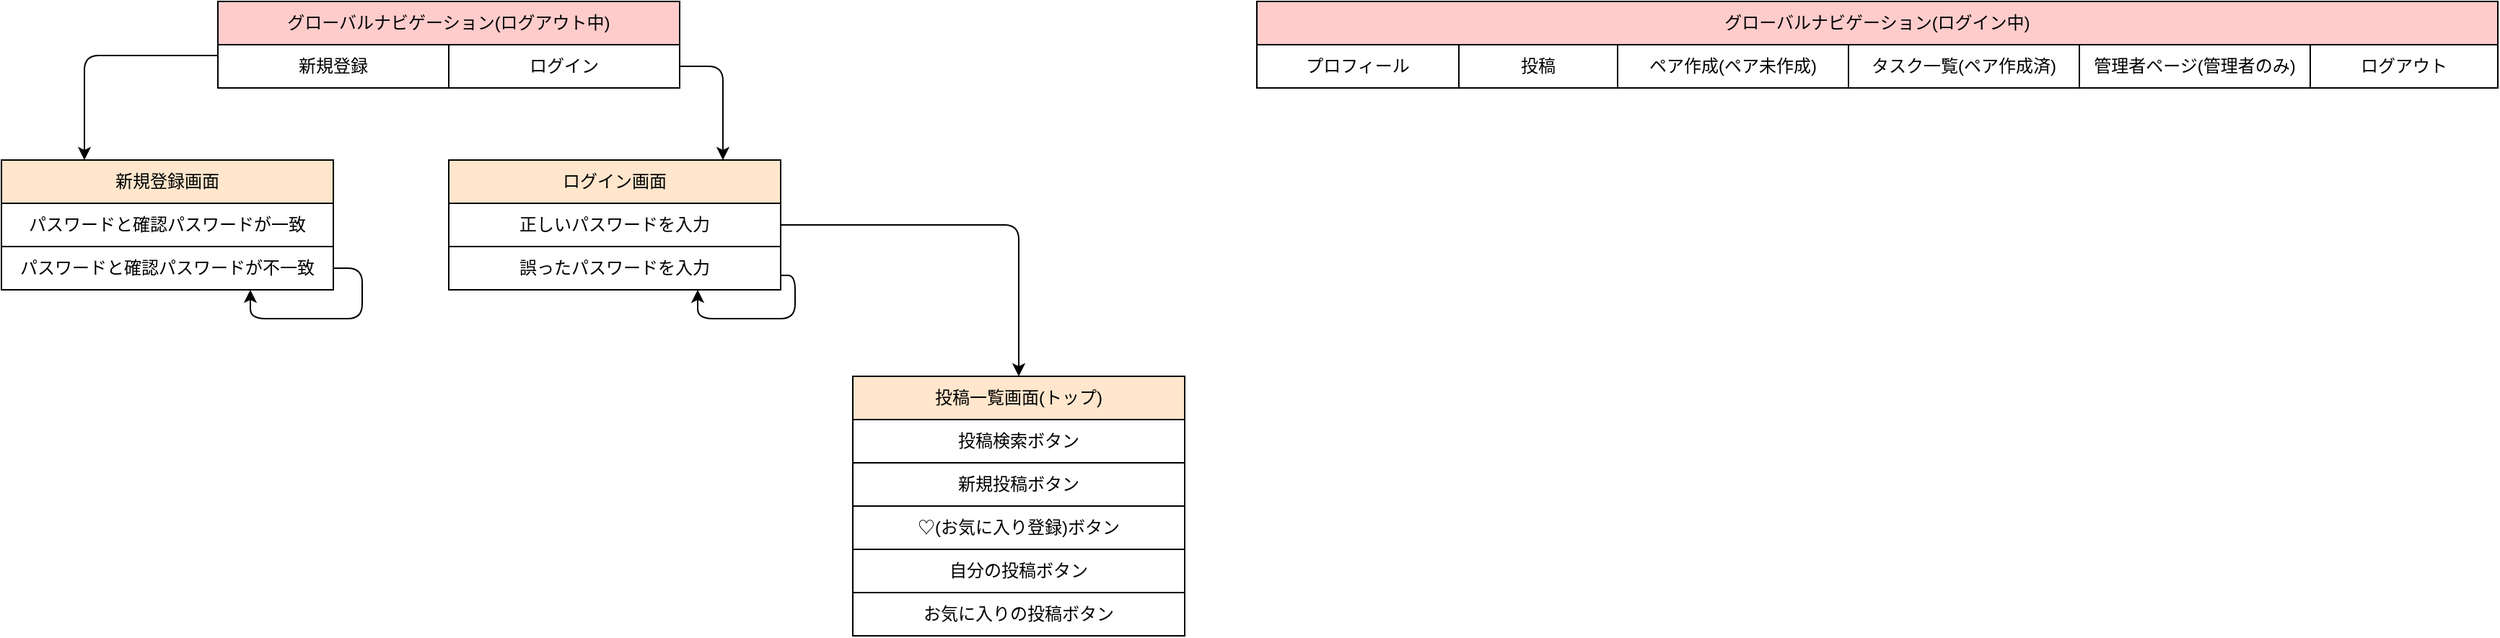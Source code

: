 <mxfile>
    <diagram id="nYpRAyhbjgnmQL5z7DK-" name="ページ1">
        <mxGraphModel dx="605" dy="660" grid="1" gridSize="10" guides="1" tooltips="1" connect="1" arrows="1" fold="1" page="1" pageScale="1" pageWidth="827" pageHeight="1169" math="0" shadow="0">
            <root>
                <mxCell id="0"/>
                <mxCell id="1" parent="0"/>
                <mxCell id="2" value="グローバルナビゲーション(ログアウト中)" style="rounded=0;whiteSpace=wrap;html=1;fillColor=#FFCCCC;" parent="1" vertex="1">
                    <mxGeometry x="170" y="50" width="320" height="30" as="geometry"/>
                </mxCell>
                <mxCell id="3" value="新規登録" style="rounded=0;whiteSpace=wrap;html=1;fillColor=#FFFFFF;" parent="1" vertex="1">
                    <mxGeometry x="170" y="80" width="160" height="30" as="geometry"/>
                </mxCell>
                <mxCell id="5" value="ログイン" style="rounded=0;whiteSpace=wrap;html=1;fillColor=#FFFFFF;" parent="1" vertex="1">
                    <mxGeometry x="330" y="80" width="160" height="30" as="geometry"/>
                </mxCell>
                <mxCell id="6" value="新規登録画面" style="rounded=0;whiteSpace=wrap;html=1;fillColor=#FFE6CC;" parent="1" vertex="1">
                    <mxGeometry x="20" y="160" width="200" height="30" as="geometry"/>
                </mxCell>
                <mxCell id="7" value="パスワードと確認パスワードが一致" style="rounded=0;whiteSpace=wrap;html=1;fillColor=#FFFFFF;" parent="1" vertex="1">
                    <mxGeometry x="20" y="190" width="230" height="30" as="geometry"/>
                </mxCell>
                <mxCell id="8" value="パスワードと確認パスワードが不一致" style="rounded=0;whiteSpace=wrap;html=1;fillColor=#FFFFFF;" parent="1" vertex="1">
                    <mxGeometry x="20" y="220" width="230" height="30" as="geometry"/>
                </mxCell>
                <mxCell id="9" value="新規登録画面" style="rounded=0;whiteSpace=wrap;html=1;fillColor=#FFE6CC;" parent="1" vertex="1">
                    <mxGeometry x="20" y="160" width="230" height="30" as="geometry"/>
                </mxCell>
                <mxCell id="10" value="" style="endArrow=classic;html=1;exitX=1;exitY=0.5;exitDx=0;exitDy=0;entryX=0.75;entryY=1;entryDx=0;entryDy=0;edgeStyle=orthogonalEdgeStyle;" parent="1" source="8" target="8" edge="1">
                    <mxGeometry width="50" height="50" relative="1" as="geometry">
                        <mxPoint x="270" y="220" as="sourcePoint"/>
                        <mxPoint x="320" y="170" as="targetPoint"/>
                        <Array as="points">
                            <mxPoint x="270" y="235"/>
                            <mxPoint x="270" y="270"/>
                            <mxPoint x="193" y="270"/>
                        </Array>
                    </mxGeometry>
                </mxCell>
                <mxCell id="11" value="" style="endArrow=classic;html=1;exitX=0;exitY=0.25;exitDx=0;exitDy=0;entryX=0.25;entryY=0;entryDx=0;entryDy=0;edgeStyle=orthogonalEdgeStyle;" parent="1" source="3" target="9" edge="1">
                    <mxGeometry width="50" height="50" relative="1" as="geometry">
                        <mxPoint x="270" y="220" as="sourcePoint"/>
                        <mxPoint x="320" y="170" as="targetPoint"/>
                    </mxGeometry>
                </mxCell>
                <mxCell id="13" value="ログイン画面" style="rounded=0;whiteSpace=wrap;html=1;fillColor=#FFE6CC;" parent="1" vertex="1">
                    <mxGeometry x="330" y="160" width="230" height="30" as="geometry"/>
                </mxCell>
                <mxCell id="14" value="正しいパスワードを入力&lt;span style=&quot;color: rgba(0 , 0 , 0 , 0) ; font-family: monospace ; font-size: 0px&quot;&gt;%3CmxGraphModel%3E%3Croot%3E%3CmxCell%20id%3D%220%22%2F%3E%3CmxCell%20id%3D%221%22%20parent%3D%220%22%2F%3E%3CmxCell%20id%3D%222%22%20value%3D%22%E3%83%91%E3%82%B9%E3%83%AF%E3%83%BC%E3%83%89%E3%81%A8%E7%A2%BA%E8%AA%8D%E3%83%91%E3%82%B9%E3%83%AF%E3%83%BC%E3%83%89%E3%81%8C%E4%B8%80%E8%87%B4%22%20style%3D%22rounded%3D0%3BwhiteSpace%3Dwrap%3Bhtml%3D1%3BfillColor%3D%23FFFFFF%3B%22%20vertex%3D%221%22%20parent%3D%221%22%3E%3CmxGeometry%20x%3D%2220%22%20y%3D%22190%22%20width%3D%22230%22%20height%3D%2230%22%20as%3D%22geometry%22%2F%3E%3C%2FmxCell%3E%3C%2Froot%3E%3C%2FmxGraphModel%3E&lt;/span&gt;" style="rounded=0;whiteSpace=wrap;html=1;fillColor=#FFFFFF;" parent="1" vertex="1">
                    <mxGeometry x="330" y="190" width="230" height="30" as="geometry"/>
                </mxCell>
                <mxCell id="15" value="誤ったパスワードを入力" style="rounded=0;whiteSpace=wrap;html=1;fillColor=#FFFFFF;" parent="1" vertex="1">
                    <mxGeometry x="330" y="220" width="230" height="30" as="geometry"/>
                </mxCell>
                <mxCell id="16" value="" style="endArrow=classic;html=1;exitX=1;exitY=0.667;exitDx=0;exitDy=0;entryX=0.75;entryY=1;entryDx=0;entryDy=0;edgeStyle=orthogonalEdgeStyle;exitPerimeter=0;" parent="1" source="15" target="15" edge="1">
                    <mxGeometry width="50" height="50" relative="1" as="geometry">
                        <mxPoint x="567.5" y="240" as="sourcePoint"/>
                        <mxPoint x="510" y="255" as="targetPoint"/>
                        <Array as="points">
                            <mxPoint x="570" y="240"/>
                            <mxPoint x="570" y="270"/>
                            <mxPoint x="503" y="270"/>
                        </Array>
                    </mxGeometry>
                </mxCell>
                <mxCell id="17" value="" style="endArrow=classic;html=1;exitX=1;exitY=0.5;exitDx=0;exitDy=0;entryX=0.826;entryY=0;entryDx=0;entryDy=0;entryPerimeter=0;edgeStyle=orthogonalEdgeStyle;" parent="1" source="5" target="13" edge="1">
                    <mxGeometry width="50" height="50" relative="1" as="geometry">
                        <mxPoint x="410" y="300" as="sourcePoint"/>
                        <mxPoint x="460" y="250" as="targetPoint"/>
                    </mxGeometry>
                </mxCell>
                <mxCell id="18" value="投稿一覧画面(トップ)" style="rounded=0;whiteSpace=wrap;html=1;fillColor=#FFE6CC;" parent="1" vertex="1">
                    <mxGeometry x="610" y="310" width="230" height="30" as="geometry"/>
                </mxCell>
                <mxCell id="19" value="投稿検索ボタン" style="rounded=0;whiteSpace=wrap;html=1;fillColor=#FFFFFF;" parent="1" vertex="1">
                    <mxGeometry x="610" y="340" width="230" height="30" as="geometry"/>
                </mxCell>
                <mxCell id="20" value="新規投稿ボタン" style="rounded=0;whiteSpace=wrap;html=1;fillColor=#FFFFFF;" parent="1" vertex="1">
                    <mxGeometry x="610" y="370" width="230" height="30" as="geometry"/>
                </mxCell>
                <mxCell id="21" value="♡(お気に入り登録)ボタン" style="rounded=0;whiteSpace=wrap;html=1;fillColor=#FFFFFF;" parent="1" vertex="1">
                    <mxGeometry x="610" y="400" width="230" height="30" as="geometry"/>
                </mxCell>
                <mxCell id="22" value="自分の投稿ボタン" style="rounded=0;whiteSpace=wrap;html=1;fillColor=#FFFFFF;" parent="1" vertex="1">
                    <mxGeometry x="610" y="430" width="230" height="30" as="geometry"/>
                </mxCell>
                <mxCell id="23" value="お気に入りの投稿ボタン" style="rounded=0;whiteSpace=wrap;html=1;fillColor=#FFFFFF;" parent="1" vertex="1">
                    <mxGeometry x="610" y="460" width="230" height="30" as="geometry"/>
                </mxCell>
                <mxCell id="24" value="" style="endArrow=classic;html=1;exitX=1;exitY=0.5;exitDx=0;exitDy=0;entryX=0.5;entryY=0;entryDx=0;entryDy=0;edgeStyle=orthogonalEdgeStyle;" parent="1" source="14" target="18" edge="1">
                    <mxGeometry width="50" height="50" relative="1" as="geometry">
                        <mxPoint x="610" y="300" as="sourcePoint"/>
                        <mxPoint x="660" y="250" as="targetPoint"/>
                    </mxGeometry>
                </mxCell>
                <mxCell id="25" value="グローバルナビゲーション(ログイン中)" style="rounded=0;whiteSpace=wrap;html=1;fillColor=#FFCCCC;" parent="1" vertex="1">
                    <mxGeometry x="890" y="50" width="860" height="30" as="geometry"/>
                </mxCell>
                <mxCell id="26" value="プロフィール" style="rounded=0;whiteSpace=wrap;html=1;fillColor=#FFFFFF;" vertex="1" parent="1">
                    <mxGeometry x="890" y="80" width="140" height="30" as="geometry"/>
                </mxCell>
                <mxCell id="27" value="投稿" style="rounded=0;whiteSpace=wrap;html=1;fillColor=#FFFFFF;" vertex="1" parent="1">
                    <mxGeometry x="1030" y="80" width="110" height="30" as="geometry"/>
                </mxCell>
                <mxCell id="29" value="" style="edgeStyle=none;html=1;" edge="1" parent="1" source="28" target="25">
                    <mxGeometry relative="1" as="geometry"/>
                </mxCell>
                <mxCell id="28" value="ペア作成(ペア未作成)" style="rounded=0;whiteSpace=wrap;html=1;fillColor=#FFFFFF;" vertex="1" parent="1">
                    <mxGeometry x="1140" y="80" width="160" height="30" as="geometry"/>
                </mxCell>
                <mxCell id="30" value="タスク一覧(ペア作成済)" style="rounded=0;whiteSpace=wrap;html=1;fillColor=#FFFFFF;" vertex="1" parent="1">
                    <mxGeometry x="1300" y="80" width="160" height="30" as="geometry"/>
                </mxCell>
                <mxCell id="31" value="ログアウト" style="rounded=0;whiteSpace=wrap;html=1;fillColor=#FFFFFF;" vertex="1" parent="1">
                    <mxGeometry x="1620" y="80" width="130" height="30" as="geometry"/>
                </mxCell>
                <mxCell id="32" value="管理者ページ(管理者のみ)" style="rounded=0;whiteSpace=wrap;html=1;fillColor=#FFFFFF;" vertex="1" parent="1">
                    <mxGeometry x="1460" y="80" width="160" height="30" as="geometry"/>
                </mxCell>
            </root>
        </mxGraphModel>
    </diagram>
</mxfile>